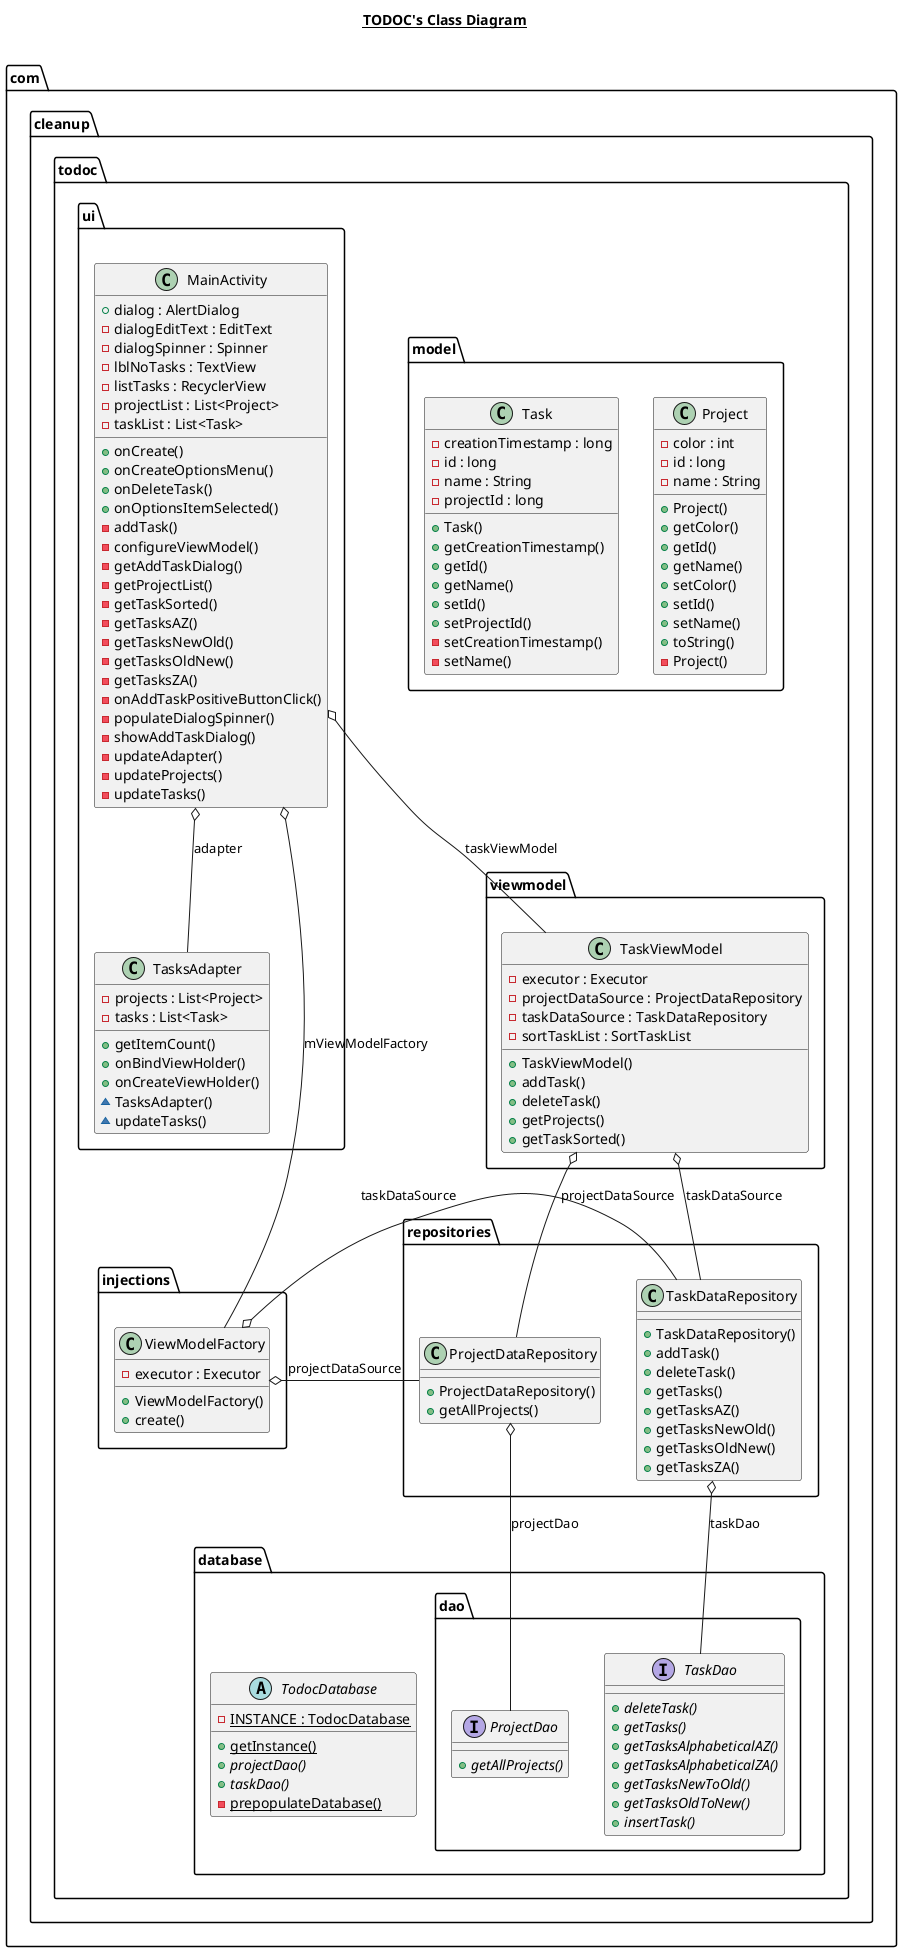 @startuml

title __TODOC's Class Diagram__\n

 namespace com.cleanup.todoc {

    namespace viewmodel {
      class com.cleanup.todoc.viewmodel.TaskViewModel {
          - executor : Executor
          - projectDataSource : ProjectDataRepository
          - taskDataSource : TaskDataRepository
          - sortTaskList : SortTaskList
          + TaskViewModel()
          + addTask()
          + deleteTask()
          + getProjects()
          + getTaskSorted()
      }
    }


    namespace model {
      class com.cleanup.todoc.model.Project {
          - color : int
          - id : long
          - name : String
          + Project()
          + getColor()
          + getId()
          + getName()
          + setColor()
          + setId()
          + setName()
          + toString()
          - Project()
      }

      class com.cleanup.todoc.model.Task {
          - creationTimestamp : long
          - id : long
          - name : String
          - projectId : long
          + Task()
          + getCreationTimestamp()
          + getId()
          + getName()
          + setId()
          + setProjectId()
          - setCreationTimestamp()
          - setName()
      }
    }

    namespace ui {
      class com.cleanup.todoc.ui.MainActivity {
          + dialog : AlertDialog
          - dialogEditText : EditText
          - dialogSpinner : Spinner
          - lblNoTasks : TextView
          - listTasks : RecyclerView
          - projectList : List<Project>
          - taskList : List<Task>
          + onCreate()
          + onCreateOptionsMenu()
          + onDeleteTask()
          + onOptionsItemSelected()
          - addTask()
          - configureViewModel()
          - getAddTaskDialog()
          - getProjectList()
          - getTaskSorted()
          - getTasksAZ()
          - getTasksNewOld()
          - getTasksOldNew()
          - getTasksZA()
          - onAddTaskPositiveButtonClick()
          - populateDialogSpinner()
          - showAddTaskDialog()
          - updateAdapter()
          - updateProjects()
          - updateTasks()
      }

      class com.cleanup.todoc.ui.TasksAdapter {
            - projects : List<Project>
            - tasks : List<Task>
            + getItemCount()
            + onBindViewHolder()
            + onCreateViewHolder()
            ~ TasksAdapter()
            ~ updateTasks()
      }
    }

    namespace repositories {
          class com.cleanup.todoc.repositories.TaskDataRepository {
              + TaskDataRepository()
              + addTask()
              + deleteTask()
              + getTasks()
              + getTasksAZ()
              + getTasksNewOld()
              + getTasksOldNew()
              + getTasksZA()
          }
          class com.cleanup.todoc.repositories.ProjectDataRepository {
              + ProjectDataRepository()
              + getAllProjects()
          }
    }

    namespace database {
          abstract class com.cleanup.todoc.database.TodocDatabase {
                        {static} - INSTANCE : TodocDatabase
                        {static} + getInstance()
                        {abstract} + projectDao()
                        {abstract} + taskDao()
                        {static} - prepopulateDatabase()
          }
       namespace dao {
          interface com.cleanup.todoc.database.dao.ProjectDao {
               {abstract} + getAllProjects()
          }

          interface com.cleanup.todoc.database.dao.TaskDao {
              {abstract} + deleteTask()
              {abstract} + getTasks()
              {abstract} + getTasksAlphabeticalAZ()
              {abstract} + getTasksAlphabeticalZA()
              {abstract} + getTasksNewToOld()
              {abstract} + getTasksOldToNew()
              {abstract} + insertTask()
          }
       }
    }

    namespace injections {
'      class com.cleanup.todoc.injections.Injection {
'          {static} + provideExecutor()
'          {static} + provideProjectDataSource()
'          {static} + provideTaskDataSource()
'          {static} + provideViewModelFactory()
'      }

      class com.cleanup.todoc.injections.ViewModelFactory {
          - executor : Executor
          + ViewModelFactory()
          + create()
      }

    }


'  com.cleanup.todoc.injections.ViewModelFactory .up.|> androidx.lifecycle.ViewModelProvider.Factory
  com.cleanup.todoc.injections.ViewModelFactory o- com.cleanup.todoc.repositories.ProjectDataRepository : projectDataSource
  com.cleanup.todoc.injections.ViewModelFactory o- com.cleanup.todoc.repositories.TaskDataRepository : taskDataSource
'  com.cleanup.todoc.database.TodocDatabase ---up-|> androidx.room.RoomDatabase
'  com.cleanup.todoc.viewmodel.TaskViewModel -up-|> androidx.lifecycle.ViewModel
  com.cleanup.todoc.viewmodel.TaskViewModel o-- com.cleanup.todoc.repositories.ProjectDataRepository : projectDataSource
  com.cleanup.todoc.viewmodel.TaskViewModel o-- com.cleanup.todoc.repositories.TaskDataRepository : taskDataSource
'  com.cleanup.todoc.ui.MainActivity .up.|> com.cleanup.todoc.ui.TasksAdapter.DeleteTaskListener
'  com.cleanup.todoc.ui.MainActivity -up-|> androidx.appcompat.app.AppCompatActivity
  com.cleanup.todoc.ui.MainActivity o-- com.cleanup.todoc.ui.TasksAdapter : adapter
  com.cleanup.todoc.ui.MainActivity o-- com.cleanup.todoc.viewmodel.TaskViewModel : taskViewModel
  com.cleanup.todoc.ui.MainActivity o-- com.cleanup.todoc.injections.ViewModelFactory : mViewModelFactory
'  com.cleanup.todoc.ui.TasksAdapter -up-|> androidx.recyclerview.widget.RecyclerView.Adapter
'  com.cleanup.todoc.ui.TasksAdapter o-- com.cleanup.todoc.ui.TasksAdapter.DeleteTaskListener : deleteTaskListener
'  com.cleanup.todoc.ui.TasksAdapter +-down- com.cleanup.todoc.ui.TasksAdapter.DeleteTaskListener
'  com.cleanup.todoc.ui.TasksAdapter +-down- com.cleanup.todoc.ui.TasksAdapter.TaskViewHolder
'  com.cleanup.todoc.ui.TasksAdapter.TaskViewHolder -up-|> androidx.recyclerview.widget.RecyclerView.ViewHolder
'  com.cleanup.todoc.ui.TasksAdapter.TaskViewHolder o-- com.cleanup.todoc.ui.TasksAdapter.DeleteTaskListener : deleteTaskListener






  com.cleanup.todoc.repositories.ProjectDataRepository o-- com.cleanup.todoc.database.dao.ProjectDao : projectDao
  com.cleanup.todoc.repositories.TaskDataRepository o-- com.cleanup.todoc.database.dao.TaskDao : taskDao




@enduml

